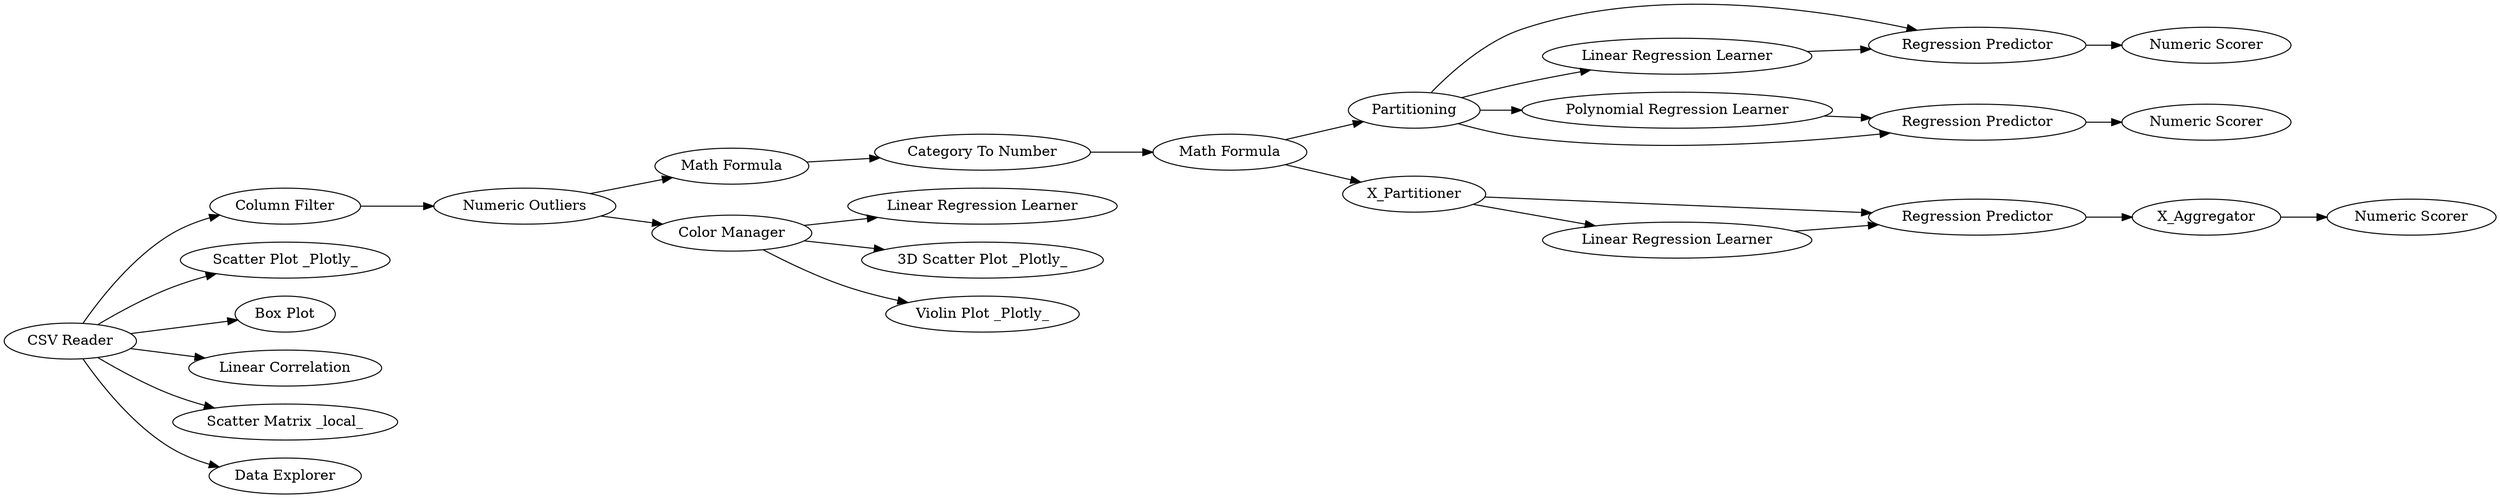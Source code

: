 digraph {
	"-7215139611801632034_22" [label="Linear Regression Learner"]
	"-7215139611801632034_28" [label="Regression Predictor"]
	"-7215139611801632034_26" [label="Numeric Scorer"]
	"-7829170153239806701_1" [label=X_Aggregator]
	"-7215139611801632034_7" [label="Column Filter"]
	"-7215139611801632034_29" [label="3D Scatter Plot _Plotly_"]
	"-7215139611801632034_16" [label="Math Formula"]
	"-7215139611801632034_18" [label="Math Formula"]
	"-7215139611801632034_27" [label="Numeric Scorer"]
	"-7215139611801632034_19" [label=Partitioning]
	"-7215139611801632034_21" [label="Polynomial Regression Learner"]
	"-7215139611801632034_31" [label="Scatter Plot _Plotly_"]
	"-7215139611801632034_20" [label="Numeric Scorer"]
	"-7829170153239806701_18" [label="Regression Predictor"]
	"-7215139611801632034_17" [label="Category To Number"]
	"-7829170153239806701_2" [label=X_Partitioner]
	"-7215139611801632034_36" [label="Numeric Outliers"]
	"-7829170153239806701_17" [label="Linear Regression Learner"]
	"-7215139611801632034_32" [label="Violin Plot _Plotly_"]
	"-7215139611801632034_33" [label="Box Plot"]
	"-7215139611801632034_30" [label="Linear Correlation"]
	"-7215139611801632034_3" [label="Scatter Matrix _local_"]
	"-7215139611801632034_14" [label="Color Manager"]
	"-7215139611801632034_23" [label="Linear Regression Learner"]
	"-7215139611801632034_24" [label="Regression Predictor"]
	"-7215139611801632034_4" [label="Data Explorer"]
	"-7215139611801632034_35" [label="CSV Reader"]
	"-7215139611801632034_28" -> "-7215139611801632034_26"
	"-7215139611801632034_7" -> "-7215139611801632034_36"
	"-7829170153239806701_1" -> "-7215139611801632034_20"
	"-7215139611801632034_35" -> "-7215139611801632034_30"
	"-7215139611801632034_24" -> "-7215139611801632034_27"
	"-7215139611801632034_36" -> "-7215139611801632034_16"
	"-7215139611801632034_23" -> "-7215139611801632034_28"
	"-7215139611801632034_35" -> "-7215139611801632034_7"
	"-7215139611801632034_36" -> "-7215139611801632034_14"
	"-7215139611801632034_16" -> "-7215139611801632034_17"
	"-7829170153239806701_17" -> "-7829170153239806701_18"
	"-7215139611801632034_19" -> "-7215139611801632034_28"
	"-7215139611801632034_21" -> "-7215139611801632034_24"
	"-7215139611801632034_18" -> "-7829170153239806701_2"
	"-7215139611801632034_18" -> "-7215139611801632034_19"
	"-7829170153239806701_2" -> "-7829170153239806701_17"
	"-7215139611801632034_19" -> "-7215139611801632034_21"
	"-7215139611801632034_19" -> "-7215139611801632034_24"
	"-7215139611801632034_19" -> "-7215139611801632034_23"
	"-7829170153239806701_2" -> "-7829170153239806701_18"
	"-7215139611801632034_14" -> "-7215139611801632034_29"
	"-7215139611801632034_35" -> "-7215139611801632034_33"
	"-7215139611801632034_17" -> "-7215139611801632034_18"
	"-7829170153239806701_18" -> "-7829170153239806701_1"
	"-7215139611801632034_35" -> "-7215139611801632034_4"
	"-7215139611801632034_14" -> "-7215139611801632034_32"
	"-7215139611801632034_14" -> "-7215139611801632034_22"
	"-7215139611801632034_35" -> "-7215139611801632034_3"
	"-7215139611801632034_35" -> "-7215139611801632034_31"
	rankdir=LR
}
